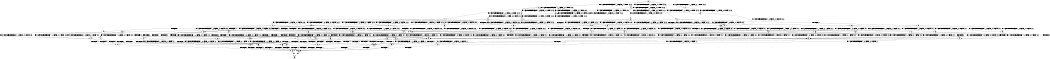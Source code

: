 digraph BCG {
size = "7, 10.5";
center = TRUE;
node [shape = circle];
0 [peripheries = 2];
0 -> 1 [label = "EX !0 !ATOMIC_EXCH_BRANCH (1, +0, FALSE, +0, 1, TRUE) !:0:1:2:"];
0 -> 2 [label = "EX !1 !ATOMIC_EXCH_BRANCH (1, +0, FALSE, +0, 1, TRUE) !:0:1:2:"];
0 -> 3 [label = "EX !2 !ATOMIC_EXCH_BRANCH (1, +1, TRUE, +0, 2, TRUE) !:0:1:2:"];
0 -> 4 [label = "EX !0 !ATOMIC_EXCH_BRANCH (1, +0, FALSE, +0, 1, TRUE) !:0:1:2:"];
1 -> 5 [label = "EX !2 !ATOMIC_EXCH_BRANCH (1, +1, TRUE, +0, 2, TRUE) !:0:1:2:"];
2 -> 6 [label = "EX !0 !ATOMIC_EXCH_BRANCH (1, +0, FALSE, +0, 1, TRUE) !:0:1:2:"];
2 -> 7 [label = "EX !2 !ATOMIC_EXCH_BRANCH (1, +1, TRUE, +0, 2, TRUE) !:0:1:2:"];
2 -> 8 [label = "EX !0 !ATOMIC_EXCH_BRANCH (1, +0, FALSE, +0, 1, TRUE) !:0:1:2:"];
2 -> 2 [label = "EX !1 !ATOMIC_EXCH_BRANCH (1, +0, FALSE, +0, 1, TRUE) !:0:1:2:"];
3 -> 9 [label = "EX !0 !ATOMIC_EXCH_BRANCH (1, +0, FALSE, +0, 1, FALSE) !:0:1:2:"];
3 -> 10 [label = "TERMINATE !2"];
3 -> 11 [label = "EX !1 !ATOMIC_EXCH_BRANCH (1, +0, FALSE, +0, 1, FALSE) !:0:1:2:"];
3 -> 12 [label = "EX !0 !ATOMIC_EXCH_BRANCH (1, +0, FALSE, +0, 1, FALSE) !:0:1:2:"];
4 -> 5 [label = "EX !2 !ATOMIC_EXCH_BRANCH (1, +1, TRUE, +0, 2, TRUE) !:0:1:2:"];
4 -> 8 [label = "EX !1 !ATOMIC_EXCH_BRANCH (1, +0, FALSE, +0, 1, TRUE) !:0:1:2:"];
4 -> 13 [label = "EX !2 !ATOMIC_EXCH_BRANCH (1, +1, TRUE, +0, 2, TRUE) !:0:1:2:"];
4 -> 4 [label = "EX !0 !ATOMIC_EXCH_BRANCH (1, +0, FALSE, +0, 1, TRUE) !:0:1:2:"];
5 -> 9 [label = "EX !0 !ATOMIC_EXCH_BRANCH (1, +0, FALSE, +0, 1, FALSE) !:0:1:2:"];
6 -> 14 [label = "EX !2 !ATOMIC_EXCH_BRANCH (1, +1, TRUE, +0, 2, TRUE) !:0:1:2:"];
7 -> 15 [label = "EX !1 !ATOMIC_EXCH_BRANCH (1, +0, FALSE, +0, 1, FALSE) !:0:1:2:"];
7 -> 16 [label = "TERMINATE !2"];
7 -> 17 [label = "EX !0 !ATOMIC_EXCH_BRANCH (1, +0, FALSE, +0, 1, FALSE) !:0:1:2:"];
7 -> 11 [label = "EX !1 !ATOMIC_EXCH_BRANCH (1, +0, FALSE, +0, 1, FALSE) !:0:1:2:"];
8 -> 14 [label = "EX !2 !ATOMIC_EXCH_BRANCH (1, +1, TRUE, +0, 2, TRUE) !:0:1:2:"];
8 -> 18 [label = "EX !2 !ATOMIC_EXCH_BRANCH (1, +1, TRUE, +0, 2, TRUE) !:0:1:2:"];
8 -> 8 [label = "EX !1 !ATOMIC_EXCH_BRANCH (1, +0, FALSE, +0, 1, TRUE) !:0:1:2:"];
8 -> 8 [label = "EX !0 !ATOMIC_EXCH_BRANCH (1, +0, FALSE, +0, 1, TRUE) !:0:1:2:"];
9 -> 19 [label = "EX !1 !ATOMIC_EXCH_BRANCH (1, +0, FALSE, +0, 1, FALSE) !:0:1:2:"];
10 -> 20 [label = "EX !0 !ATOMIC_EXCH_BRANCH (1, +0, FALSE, +0, 1, FALSE) !:0:1:"];
10 -> 21 [label = "EX !1 !ATOMIC_EXCH_BRANCH (1, +0, FALSE, +0, 1, FALSE) !:0:1:"];
10 -> 22 [label = "EX !0 !ATOMIC_EXCH_BRANCH (1, +0, FALSE, +0, 1, FALSE) !:0:1:"];
11 -> 19 [label = "EX !0 !ATOMIC_EXCH_BRANCH (1, +0, FALSE, +0, 1, FALSE) !:0:1:2:"];
11 -> 23 [label = "TERMINATE !1"];
11 -> 24 [label = "TERMINATE !2"];
11 -> 25 [label = "EX !0 !ATOMIC_EXCH_BRANCH (1, +0, FALSE, +0, 1, FALSE) !:0:1:2:"];
12 -> 19 [label = "EX !1 !ATOMIC_EXCH_BRANCH (1, +0, FALSE, +0, 1, FALSE) !:0:1:2:"];
12 -> 26 [label = "TERMINATE !2"];
12 -> 27 [label = "TERMINATE !0"];
12 -> 25 [label = "EX !1 !ATOMIC_EXCH_BRANCH (1, +0, FALSE, +0, 1, FALSE) !:0:1:2:"];
13 -> 9 [label = "EX !0 !ATOMIC_EXCH_BRANCH (1, +0, FALSE, +0, 1, FALSE) !:0:1:2:"];
13 -> 28 [label = "TERMINATE !2"];
13 -> 29 [label = "EX !1 !ATOMIC_EXCH_BRANCH (1, +0, FALSE, +0, 1, FALSE) !:0:1:2:"];
13 -> 12 [label = "EX !0 !ATOMIC_EXCH_BRANCH (1, +0, FALSE, +0, 1, FALSE) !:0:1:2:"];
14 -> 30 [label = "EX !0 !ATOMIC_EXCH_BRANCH (1, +0, FALSE, +0, 1, FALSE) !:0:1:2:"];
15 -> 19 [label = "EX !0 !ATOMIC_EXCH_BRANCH (1, +0, FALSE, +0, 1, FALSE) !:0:1:2:"];
16 -> 31 [label = "EX !1 !ATOMIC_EXCH_BRANCH (1, +0, FALSE, +0, 1, FALSE) !:0:1:"];
16 -> 32 [label = "EX !0 !ATOMIC_EXCH_BRANCH (1, +0, FALSE, +0, 1, FALSE) !:0:1:"];
16 -> 21 [label = "EX !1 !ATOMIC_EXCH_BRANCH (1, +0, FALSE, +0, 1, FALSE) !:0:1:"];
17 -> 19 [label = "EX !1 !ATOMIC_EXCH_BRANCH (1, +0, FALSE, +0, 1, FALSE) !:0:1:2:"];
17 -> 33 [label = "TERMINATE !2"];
17 -> 34 [label = "TERMINATE !0"];
17 -> 25 [label = "EX !1 !ATOMIC_EXCH_BRANCH (1, +0, FALSE, +0, 1, FALSE) !:0:1:2:"];
18 -> 30 [label = "EX !0 !ATOMIC_EXCH_BRANCH (1, +0, FALSE, +0, 1, FALSE) !:0:1:2:"];
18 -> 35 [label = "TERMINATE !2"];
18 -> 29 [label = "EX !1 !ATOMIC_EXCH_BRANCH (1, +0, FALSE, +0, 1, FALSE) !:0:1:2:"];
18 -> 17 [label = "EX !0 !ATOMIC_EXCH_BRANCH (1, +0, FALSE, +0, 1, FALSE) !:0:1:2:"];
19 -> 36 [label = "TERMINATE !0"];
20 -> 37 [label = "EX !1 !ATOMIC_EXCH_BRANCH (1, +0, FALSE, +0, 1, FALSE) !:0:1:"];
21 -> 37 [label = "EX !0 !ATOMIC_EXCH_BRANCH (1, +0, FALSE, +0, 1, FALSE) !:0:1:"];
21 -> 38 [label = "TERMINATE !1"];
21 -> 39 [label = "EX !0 !ATOMIC_EXCH_BRANCH (1, +0, FALSE, +0, 1, FALSE) !:0:1:"];
22 -> 37 [label = "EX !1 !ATOMIC_EXCH_BRANCH (1, +0, FALSE, +0, 1, FALSE) !:0:1:"];
22 -> 40 [label = "TERMINATE !0"];
22 -> 39 [label = "EX !1 !ATOMIC_EXCH_BRANCH (1, +0, FALSE, +0, 1, FALSE) !:0:1:"];
23 -> 41 [label = "EX !0 !ATOMIC_EXCH_BRANCH (1, +0, FALSE, +0, 1, FALSE) !:0:2:"];
23 -> 38 [label = "TERMINATE !2"];
23 -> 42 [label = "EX !0 !ATOMIC_EXCH_BRANCH (1, +0, FALSE, +0, 1, FALSE) !:0:2:"];
24 -> 37 [label = "EX !0 !ATOMIC_EXCH_BRANCH (1, +0, FALSE, +0, 1, FALSE) !:0:1:"];
24 -> 38 [label = "TERMINATE !1"];
24 -> 39 [label = "EX !0 !ATOMIC_EXCH_BRANCH (1, +0, FALSE, +0, 1, FALSE) !:0:1:"];
25 -> 36 [label = "TERMINATE !0"];
25 -> 43 [label = "TERMINATE !1"];
25 -> 44 [label = "TERMINATE !2"];
25 -> 45 [label = "TERMINATE !0"];
26 -> 37 [label = "EX !1 !ATOMIC_EXCH_BRANCH (1, +0, FALSE, +0, 1, FALSE) !:0:1:"];
26 -> 40 [label = "TERMINATE !0"];
26 -> 39 [label = "EX !1 !ATOMIC_EXCH_BRANCH (1, +0, FALSE, +0, 1, FALSE) !:0:1:"];
27 -> 46 [label = "EX !1 !ATOMIC_EXCH_BRANCH (1, +0, FALSE, +0, 1, FALSE) !:1:2:"];
27 -> 40 [label = "TERMINATE !2"];
27 -> 47 [label = "EX !1 !ATOMIC_EXCH_BRANCH (1, +0, FALSE, +0, 1, FALSE) !:1:2:"];
28 -> 20 [label = "EX !0 !ATOMIC_EXCH_BRANCH (1, +0, FALSE, +0, 1, FALSE) !:0:1:"];
28 -> 48 [label = "EX !1 !ATOMIC_EXCH_BRANCH (1, +0, FALSE, +0, 1, FALSE) !:0:1:"];
28 -> 22 [label = "EX !0 !ATOMIC_EXCH_BRANCH (1, +0, FALSE, +0, 1, FALSE) !:0:1:"];
29 -> 19 [label = "EX !0 !ATOMIC_EXCH_BRANCH (1, +0, FALSE, +0, 1, FALSE) !:0:1:2:"];
29 -> 49 [label = "TERMINATE !1"];
29 -> 50 [label = "TERMINATE !2"];
29 -> 25 [label = "EX !0 !ATOMIC_EXCH_BRANCH (1, +0, FALSE, +0, 1, FALSE) !:0:1:2:"];
30 -> 19 [label = "EX !1 !ATOMIC_EXCH_BRANCH (1, +0, FALSE, +0, 1, FALSE) !:0:1:2:"];
31 -> 37 [label = "EX !0 !ATOMIC_EXCH_BRANCH (1, +0, FALSE, +0, 1, FALSE) !:0:1:"];
32 -> 37 [label = "EX !1 !ATOMIC_EXCH_BRANCH (1, +0, FALSE, +0, 1, FALSE) !:0:1:"];
32 -> 51 [label = "TERMINATE !0"];
32 -> 39 [label = "EX !1 !ATOMIC_EXCH_BRANCH (1, +0, FALSE, +0, 1, FALSE) !:0:1:"];
33 -> 37 [label = "EX !1 !ATOMIC_EXCH_BRANCH (1, +0, FALSE, +0, 1, FALSE) !:0:1:"];
33 -> 51 [label = "TERMINATE !0"];
33 -> 39 [label = "EX !1 !ATOMIC_EXCH_BRANCH (1, +0, FALSE, +0, 1, FALSE) !:0:1:"];
34 -> 46 [label = "EX !1 !ATOMIC_EXCH_BRANCH (1, +0, FALSE, +0, 1, FALSE) !:1:2:"];
34 -> 51 [label = "TERMINATE !2"];
34 -> 47 [label = "EX !1 !ATOMIC_EXCH_BRANCH (1, +0, FALSE, +0, 1, FALSE) !:1:2:"];
35 -> 52 [label = "EX !0 !ATOMIC_EXCH_BRANCH (1, +0, FALSE, +0, 1, FALSE) !:0:1:"];
35 -> 48 [label = "EX !1 !ATOMIC_EXCH_BRANCH (1, +0, FALSE, +0, 1, FALSE) !:0:1:"];
35 -> 32 [label = "EX !0 !ATOMIC_EXCH_BRANCH (1, +0, FALSE, +0, 1, FALSE) !:0:1:"];
36 -> 53 [label = "TERMINATE !2"];
37 -> 53 [label = "TERMINATE !0"];
38 -> 54 [label = "EX !0 !ATOMIC_EXCH_BRANCH (1, +0, FALSE, +0, 1, FALSE) !:0:"];
38 -> 55 [label = "EX !0 !ATOMIC_EXCH_BRANCH (1, +0, FALSE, +0, 1, FALSE) !:0:"];
39 -> 53 [label = "TERMINATE !0"];
39 -> 56 [label = "TERMINATE !1"];
39 -> 57 [label = "TERMINATE !0"];
40 -> 58 [label = "EX !1 !ATOMIC_EXCH_BRANCH (1, +0, FALSE, +0, 1, FALSE) !:1:"];
40 -> 59 [label = "EX !1 !ATOMIC_EXCH_BRANCH (1, +0, FALSE, +0, 1, FALSE) !:1:"];
41 -> 60 [label = "TERMINATE !0"];
42 -> 60 [label = "TERMINATE !0"];
42 -> 56 [label = "TERMINATE !2"];
42 -> 61 [label = "TERMINATE !0"];
43 -> 60 [label = "TERMINATE !0"];
43 -> 56 [label = "TERMINATE !2"];
43 -> 61 [label = "TERMINATE !0"];
44 -> 53 [label = "TERMINATE !0"];
44 -> 56 [label = "TERMINATE !1"];
44 -> 57 [label = "TERMINATE !0"];
45 -> 53 [label = "TERMINATE !2"];
45 -> 61 [label = "TERMINATE !1"];
45 -> 57 [label = "TERMINATE !2"];
46 -> 53 [label = "TERMINATE !2"];
47 -> 53 [label = "TERMINATE !2"];
47 -> 61 [label = "TERMINATE !1"];
47 -> 57 [label = "TERMINATE !2"];
48 -> 37 [label = "EX !0 !ATOMIC_EXCH_BRANCH (1, +0, FALSE, +0, 1, FALSE) !:0:1:"];
48 -> 62 [label = "TERMINATE !1"];
48 -> 39 [label = "EX !0 !ATOMIC_EXCH_BRANCH (1, +0, FALSE, +0, 1, FALSE) !:0:1:"];
49 -> 41 [label = "EX !0 !ATOMIC_EXCH_BRANCH (1, +0, FALSE, +0, 1, FALSE) !:0:2:"];
49 -> 62 [label = "TERMINATE !2"];
49 -> 42 [label = "EX !0 !ATOMIC_EXCH_BRANCH (1, +0, FALSE, +0, 1, FALSE) !:0:2:"];
50 -> 37 [label = "EX !0 !ATOMIC_EXCH_BRANCH (1, +0, FALSE, +0, 1, FALSE) !:0:1:"];
50 -> 62 [label = "TERMINATE !1"];
50 -> 39 [label = "EX !0 !ATOMIC_EXCH_BRANCH (1, +0, FALSE, +0, 1, FALSE) !:0:1:"];
51 -> 58 [label = "EX !1 !ATOMIC_EXCH_BRANCH (1, +0, FALSE, +0, 1, FALSE) !:1:"];
51 -> 59 [label = "EX !1 !ATOMIC_EXCH_BRANCH (1, +0, FALSE, +0, 1, FALSE) !:1:"];
52 -> 37 [label = "EX !1 !ATOMIC_EXCH_BRANCH (1, +0, FALSE, +0, 1, FALSE) !:0:1:"];
53 -> 63 [label = "TERMINATE !1"];
54 -> 63 [label = "TERMINATE !0"];
55 -> 63 [label = "TERMINATE !0"];
55 -> 64 [label = "TERMINATE !0"];
56 -> 63 [label = "TERMINATE !0"];
56 -> 64 [label = "TERMINATE !0"];
57 -> 63 [label = "TERMINATE !1"];
57 -> 64 [label = "TERMINATE !1"];
58 -> 63 [label = "TERMINATE !1"];
59 -> 63 [label = "TERMINATE !1"];
59 -> 64 [label = "TERMINATE !1"];
60 -> 63 [label = "TERMINATE !2"];
61 -> 63 [label = "TERMINATE !2"];
61 -> 64 [label = "TERMINATE !2"];
62 -> 54 [label = "EX !0 !ATOMIC_EXCH_BRANCH (1, +0, FALSE, +0, 1, FALSE) !:0:"];
62 -> 55 [label = "EX !0 !ATOMIC_EXCH_BRANCH (1, +0, FALSE, +0, 1, FALSE) !:0:"];
63 -> 65 [label = "exit"];
64 -> 65 [label = "exit"];
}
